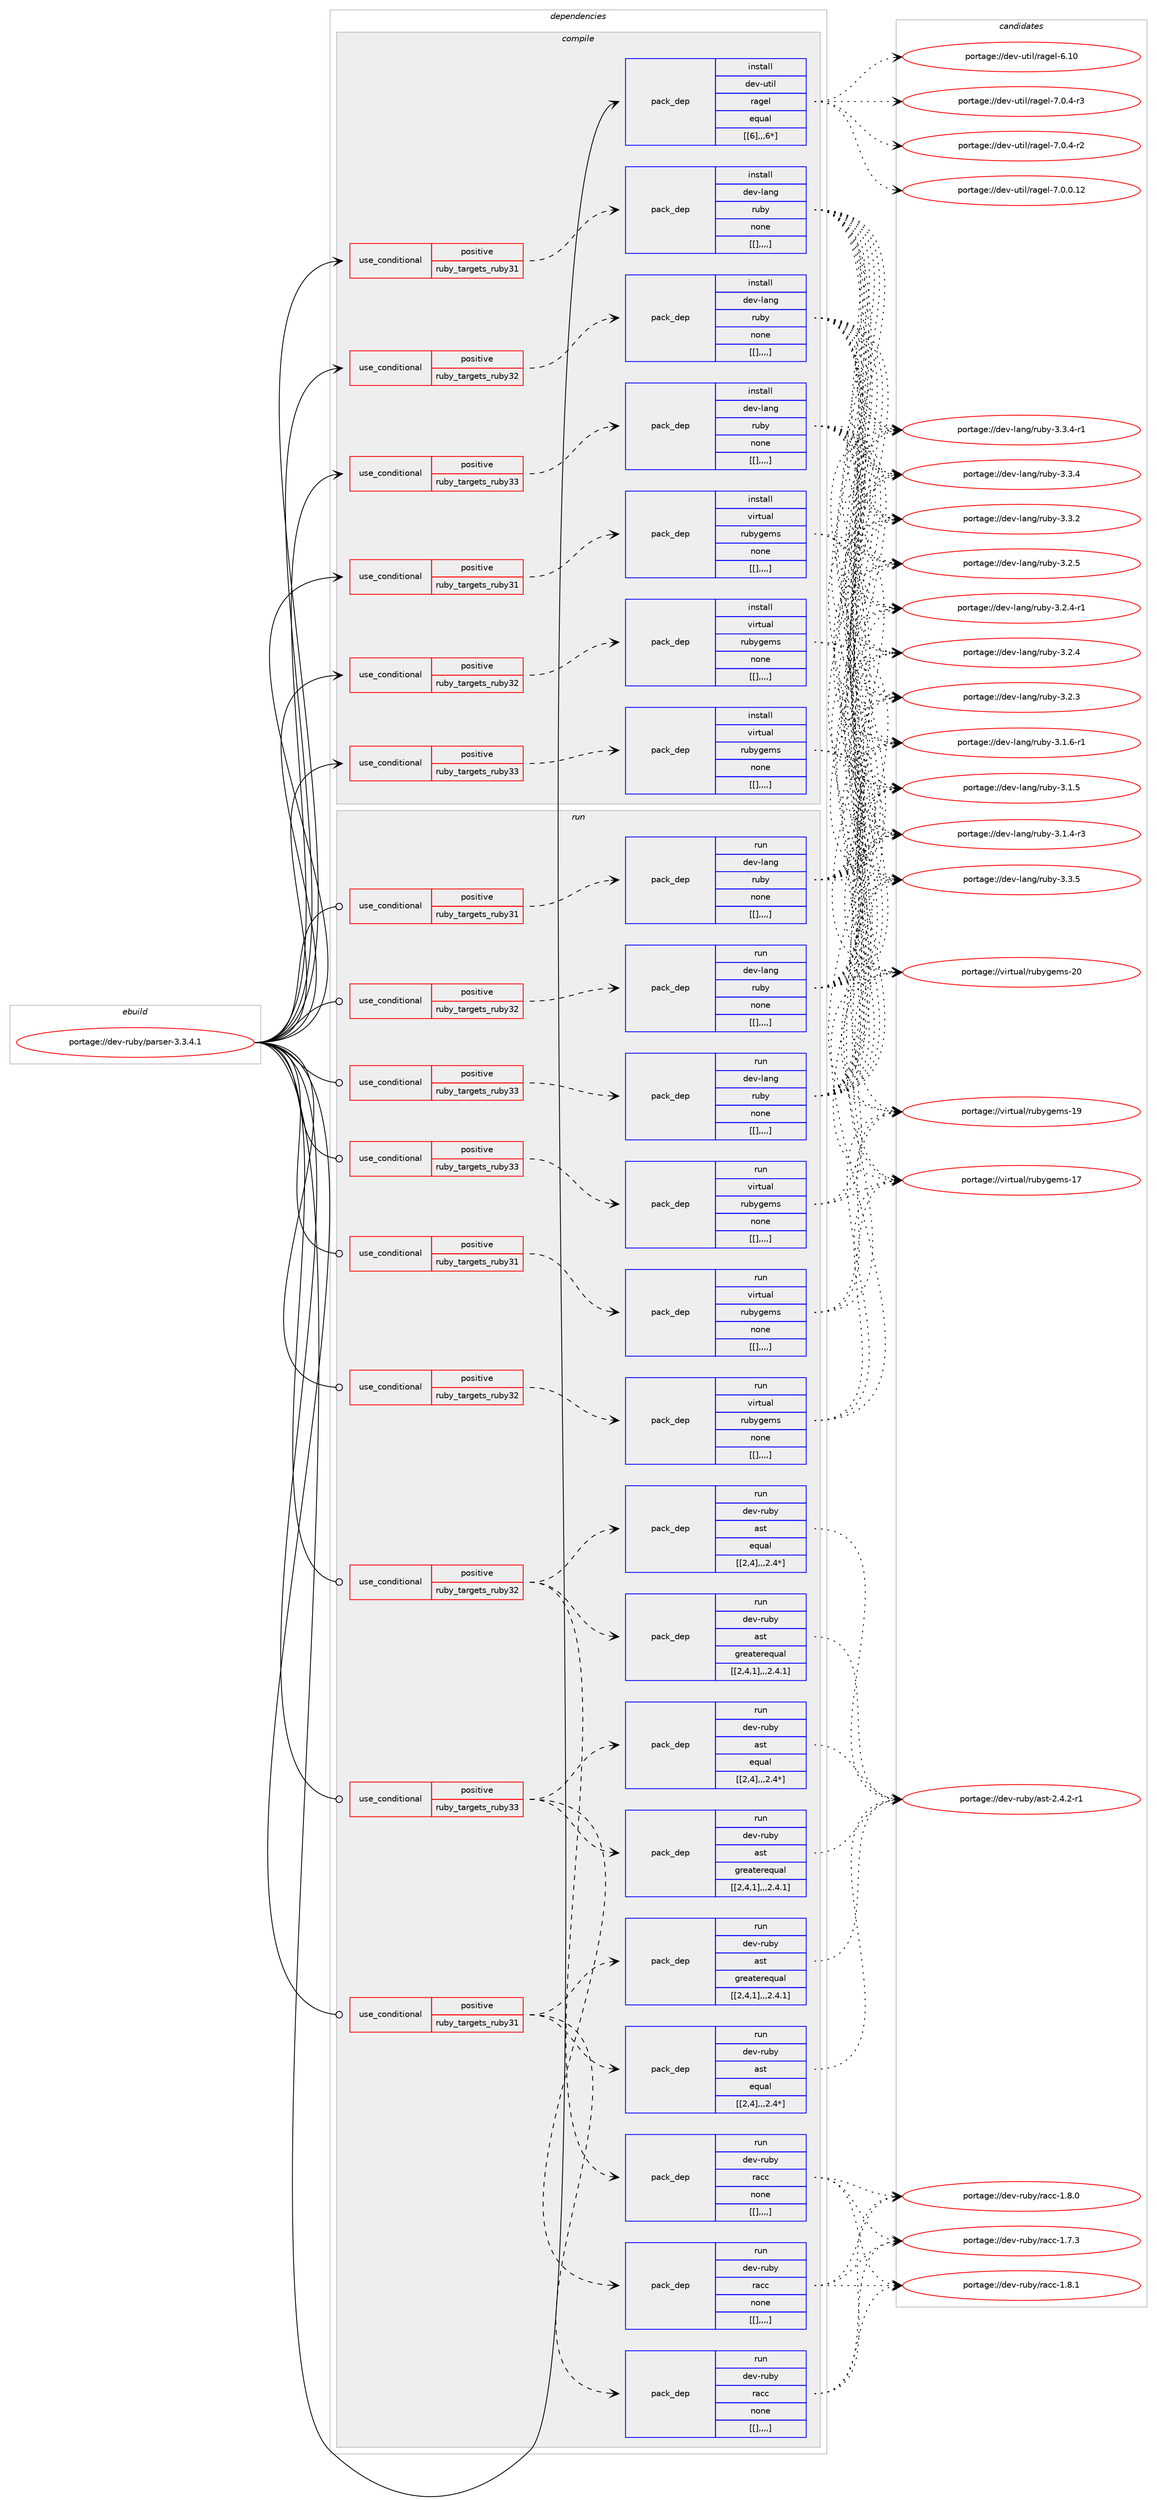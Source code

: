digraph prolog {

# *************
# Graph options
# *************

newrank=true;
concentrate=true;
compound=true;
graph [rankdir=LR,fontname=Helvetica,fontsize=10,ranksep=1.5];#, ranksep=2.5, nodesep=0.2];
edge  [arrowhead=vee];
node  [fontname=Helvetica,fontsize=10];

# **********
# The ebuild
# **********

subgraph cluster_leftcol {
color=gray;
label=<<i>ebuild</i>>;
id [label="portage://dev-ruby/parser-3.3.4.1", color=red, width=4, href="../dev-ruby/parser-3.3.4.1.svg"];
}

# ****************
# The dependencies
# ****************

subgraph cluster_midcol {
color=gray;
label=<<i>dependencies</i>>;
subgraph cluster_compile {
fillcolor="#eeeeee";
style=filled;
label=<<i>compile</i>>;
subgraph cond53784 {
dependency196778 [label=<<TABLE BORDER="0" CELLBORDER="1" CELLSPACING="0" CELLPADDING="4"><TR><TD ROWSPAN="3" CELLPADDING="10">use_conditional</TD></TR><TR><TD>positive</TD></TR><TR><TD>ruby_targets_ruby31</TD></TR></TABLE>>, shape=none, color=red];
subgraph pack141649 {
dependency196779 [label=<<TABLE BORDER="0" CELLBORDER="1" CELLSPACING="0" CELLPADDING="4" WIDTH="220"><TR><TD ROWSPAN="6" CELLPADDING="30">pack_dep</TD></TR><TR><TD WIDTH="110">install</TD></TR><TR><TD>dev-lang</TD></TR><TR><TD>ruby</TD></TR><TR><TD>none</TD></TR><TR><TD>[[],,,,]</TD></TR></TABLE>>, shape=none, color=blue];
}
dependency196778:e -> dependency196779:w [weight=20,style="dashed",arrowhead="vee"];
}
id:e -> dependency196778:w [weight=20,style="solid",arrowhead="vee"];
subgraph cond53785 {
dependency196780 [label=<<TABLE BORDER="0" CELLBORDER="1" CELLSPACING="0" CELLPADDING="4"><TR><TD ROWSPAN="3" CELLPADDING="10">use_conditional</TD></TR><TR><TD>positive</TD></TR><TR><TD>ruby_targets_ruby31</TD></TR></TABLE>>, shape=none, color=red];
subgraph pack141650 {
dependency196781 [label=<<TABLE BORDER="0" CELLBORDER="1" CELLSPACING="0" CELLPADDING="4" WIDTH="220"><TR><TD ROWSPAN="6" CELLPADDING="30">pack_dep</TD></TR><TR><TD WIDTH="110">install</TD></TR><TR><TD>virtual</TD></TR><TR><TD>rubygems</TD></TR><TR><TD>none</TD></TR><TR><TD>[[],,,,]</TD></TR></TABLE>>, shape=none, color=blue];
}
dependency196780:e -> dependency196781:w [weight=20,style="dashed",arrowhead="vee"];
}
id:e -> dependency196780:w [weight=20,style="solid",arrowhead="vee"];
subgraph cond53786 {
dependency196782 [label=<<TABLE BORDER="0" CELLBORDER="1" CELLSPACING="0" CELLPADDING="4"><TR><TD ROWSPAN="3" CELLPADDING="10">use_conditional</TD></TR><TR><TD>positive</TD></TR><TR><TD>ruby_targets_ruby32</TD></TR></TABLE>>, shape=none, color=red];
subgraph pack141651 {
dependency196783 [label=<<TABLE BORDER="0" CELLBORDER="1" CELLSPACING="0" CELLPADDING="4" WIDTH="220"><TR><TD ROWSPAN="6" CELLPADDING="30">pack_dep</TD></TR><TR><TD WIDTH="110">install</TD></TR><TR><TD>dev-lang</TD></TR><TR><TD>ruby</TD></TR><TR><TD>none</TD></TR><TR><TD>[[],,,,]</TD></TR></TABLE>>, shape=none, color=blue];
}
dependency196782:e -> dependency196783:w [weight=20,style="dashed",arrowhead="vee"];
}
id:e -> dependency196782:w [weight=20,style="solid",arrowhead="vee"];
subgraph cond53787 {
dependency196784 [label=<<TABLE BORDER="0" CELLBORDER="1" CELLSPACING="0" CELLPADDING="4"><TR><TD ROWSPAN="3" CELLPADDING="10">use_conditional</TD></TR><TR><TD>positive</TD></TR><TR><TD>ruby_targets_ruby32</TD></TR></TABLE>>, shape=none, color=red];
subgraph pack141652 {
dependency196785 [label=<<TABLE BORDER="0" CELLBORDER="1" CELLSPACING="0" CELLPADDING="4" WIDTH="220"><TR><TD ROWSPAN="6" CELLPADDING="30">pack_dep</TD></TR><TR><TD WIDTH="110">install</TD></TR><TR><TD>virtual</TD></TR><TR><TD>rubygems</TD></TR><TR><TD>none</TD></TR><TR><TD>[[],,,,]</TD></TR></TABLE>>, shape=none, color=blue];
}
dependency196784:e -> dependency196785:w [weight=20,style="dashed",arrowhead="vee"];
}
id:e -> dependency196784:w [weight=20,style="solid",arrowhead="vee"];
subgraph cond53788 {
dependency196786 [label=<<TABLE BORDER="0" CELLBORDER="1" CELLSPACING="0" CELLPADDING="4"><TR><TD ROWSPAN="3" CELLPADDING="10">use_conditional</TD></TR><TR><TD>positive</TD></TR><TR><TD>ruby_targets_ruby33</TD></TR></TABLE>>, shape=none, color=red];
subgraph pack141653 {
dependency196787 [label=<<TABLE BORDER="0" CELLBORDER="1" CELLSPACING="0" CELLPADDING="4" WIDTH="220"><TR><TD ROWSPAN="6" CELLPADDING="30">pack_dep</TD></TR><TR><TD WIDTH="110">install</TD></TR><TR><TD>dev-lang</TD></TR><TR><TD>ruby</TD></TR><TR><TD>none</TD></TR><TR><TD>[[],,,,]</TD></TR></TABLE>>, shape=none, color=blue];
}
dependency196786:e -> dependency196787:w [weight=20,style="dashed",arrowhead="vee"];
}
id:e -> dependency196786:w [weight=20,style="solid",arrowhead="vee"];
subgraph cond53789 {
dependency196788 [label=<<TABLE BORDER="0" CELLBORDER="1" CELLSPACING="0" CELLPADDING="4"><TR><TD ROWSPAN="3" CELLPADDING="10">use_conditional</TD></TR><TR><TD>positive</TD></TR><TR><TD>ruby_targets_ruby33</TD></TR></TABLE>>, shape=none, color=red];
subgraph pack141654 {
dependency196789 [label=<<TABLE BORDER="0" CELLBORDER="1" CELLSPACING="0" CELLPADDING="4" WIDTH="220"><TR><TD ROWSPAN="6" CELLPADDING="30">pack_dep</TD></TR><TR><TD WIDTH="110">install</TD></TR><TR><TD>virtual</TD></TR><TR><TD>rubygems</TD></TR><TR><TD>none</TD></TR><TR><TD>[[],,,,]</TD></TR></TABLE>>, shape=none, color=blue];
}
dependency196788:e -> dependency196789:w [weight=20,style="dashed",arrowhead="vee"];
}
id:e -> dependency196788:w [weight=20,style="solid",arrowhead="vee"];
subgraph pack141655 {
dependency196790 [label=<<TABLE BORDER="0" CELLBORDER="1" CELLSPACING="0" CELLPADDING="4" WIDTH="220"><TR><TD ROWSPAN="6" CELLPADDING="30">pack_dep</TD></TR><TR><TD WIDTH="110">install</TD></TR><TR><TD>dev-util</TD></TR><TR><TD>ragel</TD></TR><TR><TD>equal</TD></TR><TR><TD>[[6],,,6*]</TD></TR></TABLE>>, shape=none, color=blue];
}
id:e -> dependency196790:w [weight=20,style="solid",arrowhead="vee"];
}
subgraph cluster_compileandrun {
fillcolor="#eeeeee";
style=filled;
label=<<i>compile and run</i>>;
}
subgraph cluster_run {
fillcolor="#eeeeee";
style=filled;
label=<<i>run</i>>;
subgraph cond53790 {
dependency196791 [label=<<TABLE BORDER="0" CELLBORDER="1" CELLSPACING="0" CELLPADDING="4"><TR><TD ROWSPAN="3" CELLPADDING="10">use_conditional</TD></TR><TR><TD>positive</TD></TR><TR><TD>ruby_targets_ruby31</TD></TR></TABLE>>, shape=none, color=red];
subgraph pack141656 {
dependency196792 [label=<<TABLE BORDER="0" CELLBORDER="1" CELLSPACING="0" CELLPADDING="4" WIDTH="220"><TR><TD ROWSPAN="6" CELLPADDING="30">pack_dep</TD></TR><TR><TD WIDTH="110">run</TD></TR><TR><TD>dev-lang</TD></TR><TR><TD>ruby</TD></TR><TR><TD>none</TD></TR><TR><TD>[[],,,,]</TD></TR></TABLE>>, shape=none, color=blue];
}
dependency196791:e -> dependency196792:w [weight=20,style="dashed",arrowhead="vee"];
}
id:e -> dependency196791:w [weight=20,style="solid",arrowhead="odot"];
subgraph cond53791 {
dependency196793 [label=<<TABLE BORDER="0" CELLBORDER="1" CELLSPACING="0" CELLPADDING="4"><TR><TD ROWSPAN="3" CELLPADDING="10">use_conditional</TD></TR><TR><TD>positive</TD></TR><TR><TD>ruby_targets_ruby31</TD></TR></TABLE>>, shape=none, color=red];
subgraph pack141657 {
dependency196794 [label=<<TABLE BORDER="0" CELLBORDER="1" CELLSPACING="0" CELLPADDING="4" WIDTH="220"><TR><TD ROWSPAN="6" CELLPADDING="30">pack_dep</TD></TR><TR><TD WIDTH="110">run</TD></TR><TR><TD>dev-ruby</TD></TR><TR><TD>ast</TD></TR><TR><TD>equal</TD></TR><TR><TD>[[2,4],,,2.4*]</TD></TR></TABLE>>, shape=none, color=blue];
}
dependency196793:e -> dependency196794:w [weight=20,style="dashed",arrowhead="vee"];
subgraph pack141658 {
dependency196795 [label=<<TABLE BORDER="0" CELLBORDER="1" CELLSPACING="0" CELLPADDING="4" WIDTH="220"><TR><TD ROWSPAN="6" CELLPADDING="30">pack_dep</TD></TR><TR><TD WIDTH="110">run</TD></TR><TR><TD>dev-ruby</TD></TR><TR><TD>ast</TD></TR><TR><TD>greaterequal</TD></TR><TR><TD>[[2,4,1],,,2.4.1]</TD></TR></TABLE>>, shape=none, color=blue];
}
dependency196793:e -> dependency196795:w [weight=20,style="dashed",arrowhead="vee"];
subgraph pack141659 {
dependency196796 [label=<<TABLE BORDER="0" CELLBORDER="1" CELLSPACING="0" CELLPADDING="4" WIDTH="220"><TR><TD ROWSPAN="6" CELLPADDING="30">pack_dep</TD></TR><TR><TD WIDTH="110">run</TD></TR><TR><TD>dev-ruby</TD></TR><TR><TD>racc</TD></TR><TR><TD>none</TD></TR><TR><TD>[[],,,,]</TD></TR></TABLE>>, shape=none, color=blue];
}
dependency196793:e -> dependency196796:w [weight=20,style="dashed",arrowhead="vee"];
}
id:e -> dependency196793:w [weight=20,style="solid",arrowhead="odot"];
subgraph cond53792 {
dependency196797 [label=<<TABLE BORDER="0" CELLBORDER="1" CELLSPACING="0" CELLPADDING="4"><TR><TD ROWSPAN="3" CELLPADDING="10">use_conditional</TD></TR><TR><TD>positive</TD></TR><TR><TD>ruby_targets_ruby31</TD></TR></TABLE>>, shape=none, color=red];
subgraph pack141660 {
dependency196798 [label=<<TABLE BORDER="0" CELLBORDER="1" CELLSPACING="0" CELLPADDING="4" WIDTH="220"><TR><TD ROWSPAN="6" CELLPADDING="30">pack_dep</TD></TR><TR><TD WIDTH="110">run</TD></TR><TR><TD>virtual</TD></TR><TR><TD>rubygems</TD></TR><TR><TD>none</TD></TR><TR><TD>[[],,,,]</TD></TR></TABLE>>, shape=none, color=blue];
}
dependency196797:e -> dependency196798:w [weight=20,style="dashed",arrowhead="vee"];
}
id:e -> dependency196797:w [weight=20,style="solid",arrowhead="odot"];
subgraph cond53793 {
dependency196799 [label=<<TABLE BORDER="0" CELLBORDER="1" CELLSPACING="0" CELLPADDING="4"><TR><TD ROWSPAN="3" CELLPADDING="10">use_conditional</TD></TR><TR><TD>positive</TD></TR><TR><TD>ruby_targets_ruby32</TD></TR></TABLE>>, shape=none, color=red];
subgraph pack141661 {
dependency196800 [label=<<TABLE BORDER="0" CELLBORDER="1" CELLSPACING="0" CELLPADDING="4" WIDTH="220"><TR><TD ROWSPAN="6" CELLPADDING="30">pack_dep</TD></TR><TR><TD WIDTH="110">run</TD></TR><TR><TD>dev-lang</TD></TR><TR><TD>ruby</TD></TR><TR><TD>none</TD></TR><TR><TD>[[],,,,]</TD></TR></TABLE>>, shape=none, color=blue];
}
dependency196799:e -> dependency196800:w [weight=20,style="dashed",arrowhead="vee"];
}
id:e -> dependency196799:w [weight=20,style="solid",arrowhead="odot"];
subgraph cond53794 {
dependency196801 [label=<<TABLE BORDER="0" CELLBORDER="1" CELLSPACING="0" CELLPADDING="4"><TR><TD ROWSPAN="3" CELLPADDING="10">use_conditional</TD></TR><TR><TD>positive</TD></TR><TR><TD>ruby_targets_ruby32</TD></TR></TABLE>>, shape=none, color=red];
subgraph pack141662 {
dependency196802 [label=<<TABLE BORDER="0" CELLBORDER="1" CELLSPACING="0" CELLPADDING="4" WIDTH="220"><TR><TD ROWSPAN="6" CELLPADDING="30">pack_dep</TD></TR><TR><TD WIDTH="110">run</TD></TR><TR><TD>dev-ruby</TD></TR><TR><TD>ast</TD></TR><TR><TD>equal</TD></TR><TR><TD>[[2,4],,,2.4*]</TD></TR></TABLE>>, shape=none, color=blue];
}
dependency196801:e -> dependency196802:w [weight=20,style="dashed",arrowhead="vee"];
subgraph pack141663 {
dependency196803 [label=<<TABLE BORDER="0" CELLBORDER="1" CELLSPACING="0" CELLPADDING="4" WIDTH="220"><TR><TD ROWSPAN="6" CELLPADDING="30">pack_dep</TD></TR><TR><TD WIDTH="110">run</TD></TR><TR><TD>dev-ruby</TD></TR><TR><TD>ast</TD></TR><TR><TD>greaterequal</TD></TR><TR><TD>[[2,4,1],,,2.4.1]</TD></TR></TABLE>>, shape=none, color=blue];
}
dependency196801:e -> dependency196803:w [weight=20,style="dashed",arrowhead="vee"];
subgraph pack141664 {
dependency196804 [label=<<TABLE BORDER="0" CELLBORDER="1" CELLSPACING="0" CELLPADDING="4" WIDTH="220"><TR><TD ROWSPAN="6" CELLPADDING="30">pack_dep</TD></TR><TR><TD WIDTH="110">run</TD></TR><TR><TD>dev-ruby</TD></TR><TR><TD>racc</TD></TR><TR><TD>none</TD></TR><TR><TD>[[],,,,]</TD></TR></TABLE>>, shape=none, color=blue];
}
dependency196801:e -> dependency196804:w [weight=20,style="dashed",arrowhead="vee"];
}
id:e -> dependency196801:w [weight=20,style="solid",arrowhead="odot"];
subgraph cond53795 {
dependency196805 [label=<<TABLE BORDER="0" CELLBORDER="1" CELLSPACING="0" CELLPADDING="4"><TR><TD ROWSPAN="3" CELLPADDING="10">use_conditional</TD></TR><TR><TD>positive</TD></TR><TR><TD>ruby_targets_ruby32</TD></TR></TABLE>>, shape=none, color=red];
subgraph pack141665 {
dependency196806 [label=<<TABLE BORDER="0" CELLBORDER="1" CELLSPACING="0" CELLPADDING="4" WIDTH="220"><TR><TD ROWSPAN="6" CELLPADDING="30">pack_dep</TD></TR><TR><TD WIDTH="110">run</TD></TR><TR><TD>virtual</TD></TR><TR><TD>rubygems</TD></TR><TR><TD>none</TD></TR><TR><TD>[[],,,,]</TD></TR></TABLE>>, shape=none, color=blue];
}
dependency196805:e -> dependency196806:w [weight=20,style="dashed",arrowhead="vee"];
}
id:e -> dependency196805:w [weight=20,style="solid",arrowhead="odot"];
subgraph cond53796 {
dependency196807 [label=<<TABLE BORDER="0" CELLBORDER="1" CELLSPACING="0" CELLPADDING="4"><TR><TD ROWSPAN="3" CELLPADDING="10">use_conditional</TD></TR><TR><TD>positive</TD></TR><TR><TD>ruby_targets_ruby33</TD></TR></TABLE>>, shape=none, color=red];
subgraph pack141666 {
dependency196808 [label=<<TABLE BORDER="0" CELLBORDER="1" CELLSPACING="0" CELLPADDING="4" WIDTH="220"><TR><TD ROWSPAN="6" CELLPADDING="30">pack_dep</TD></TR><TR><TD WIDTH="110">run</TD></TR><TR><TD>dev-lang</TD></TR><TR><TD>ruby</TD></TR><TR><TD>none</TD></TR><TR><TD>[[],,,,]</TD></TR></TABLE>>, shape=none, color=blue];
}
dependency196807:e -> dependency196808:w [weight=20,style="dashed",arrowhead="vee"];
}
id:e -> dependency196807:w [weight=20,style="solid",arrowhead="odot"];
subgraph cond53797 {
dependency196809 [label=<<TABLE BORDER="0" CELLBORDER="1" CELLSPACING="0" CELLPADDING="4"><TR><TD ROWSPAN="3" CELLPADDING="10">use_conditional</TD></TR><TR><TD>positive</TD></TR><TR><TD>ruby_targets_ruby33</TD></TR></TABLE>>, shape=none, color=red];
subgraph pack141667 {
dependency196810 [label=<<TABLE BORDER="0" CELLBORDER="1" CELLSPACING="0" CELLPADDING="4" WIDTH="220"><TR><TD ROWSPAN="6" CELLPADDING="30">pack_dep</TD></TR><TR><TD WIDTH="110">run</TD></TR><TR><TD>dev-ruby</TD></TR><TR><TD>ast</TD></TR><TR><TD>equal</TD></TR><TR><TD>[[2,4],,,2.4*]</TD></TR></TABLE>>, shape=none, color=blue];
}
dependency196809:e -> dependency196810:w [weight=20,style="dashed",arrowhead="vee"];
subgraph pack141668 {
dependency196811 [label=<<TABLE BORDER="0" CELLBORDER="1" CELLSPACING="0" CELLPADDING="4" WIDTH="220"><TR><TD ROWSPAN="6" CELLPADDING="30">pack_dep</TD></TR><TR><TD WIDTH="110">run</TD></TR><TR><TD>dev-ruby</TD></TR><TR><TD>ast</TD></TR><TR><TD>greaterequal</TD></TR><TR><TD>[[2,4,1],,,2.4.1]</TD></TR></TABLE>>, shape=none, color=blue];
}
dependency196809:e -> dependency196811:w [weight=20,style="dashed",arrowhead="vee"];
subgraph pack141669 {
dependency196812 [label=<<TABLE BORDER="0" CELLBORDER="1" CELLSPACING="0" CELLPADDING="4" WIDTH="220"><TR><TD ROWSPAN="6" CELLPADDING="30">pack_dep</TD></TR><TR><TD WIDTH="110">run</TD></TR><TR><TD>dev-ruby</TD></TR><TR><TD>racc</TD></TR><TR><TD>none</TD></TR><TR><TD>[[],,,,]</TD></TR></TABLE>>, shape=none, color=blue];
}
dependency196809:e -> dependency196812:w [weight=20,style="dashed",arrowhead="vee"];
}
id:e -> dependency196809:w [weight=20,style="solid",arrowhead="odot"];
subgraph cond53798 {
dependency196813 [label=<<TABLE BORDER="0" CELLBORDER="1" CELLSPACING="0" CELLPADDING="4"><TR><TD ROWSPAN="3" CELLPADDING="10">use_conditional</TD></TR><TR><TD>positive</TD></TR><TR><TD>ruby_targets_ruby33</TD></TR></TABLE>>, shape=none, color=red];
subgraph pack141670 {
dependency196814 [label=<<TABLE BORDER="0" CELLBORDER="1" CELLSPACING="0" CELLPADDING="4" WIDTH="220"><TR><TD ROWSPAN="6" CELLPADDING="30">pack_dep</TD></TR><TR><TD WIDTH="110">run</TD></TR><TR><TD>virtual</TD></TR><TR><TD>rubygems</TD></TR><TR><TD>none</TD></TR><TR><TD>[[],,,,]</TD></TR></TABLE>>, shape=none, color=blue];
}
dependency196813:e -> dependency196814:w [weight=20,style="dashed",arrowhead="vee"];
}
id:e -> dependency196813:w [weight=20,style="solid",arrowhead="odot"];
}
}

# **************
# The candidates
# **************

subgraph cluster_choices {
rank=same;
color=gray;
label=<<i>candidates</i>>;

subgraph choice141649 {
color=black;
nodesep=1;
choice10010111845108971101034711411798121455146514653 [label="portage://dev-lang/ruby-3.3.5", color=red, width=4,href="../dev-lang/ruby-3.3.5.svg"];
choice100101118451089711010347114117981214551465146524511449 [label="portage://dev-lang/ruby-3.3.4-r1", color=red, width=4,href="../dev-lang/ruby-3.3.4-r1.svg"];
choice10010111845108971101034711411798121455146514652 [label="portage://dev-lang/ruby-3.3.4", color=red, width=4,href="../dev-lang/ruby-3.3.4.svg"];
choice10010111845108971101034711411798121455146514650 [label="portage://dev-lang/ruby-3.3.2", color=red, width=4,href="../dev-lang/ruby-3.3.2.svg"];
choice10010111845108971101034711411798121455146504653 [label="portage://dev-lang/ruby-3.2.5", color=red, width=4,href="../dev-lang/ruby-3.2.5.svg"];
choice100101118451089711010347114117981214551465046524511449 [label="portage://dev-lang/ruby-3.2.4-r1", color=red, width=4,href="../dev-lang/ruby-3.2.4-r1.svg"];
choice10010111845108971101034711411798121455146504652 [label="portage://dev-lang/ruby-3.2.4", color=red, width=4,href="../dev-lang/ruby-3.2.4.svg"];
choice10010111845108971101034711411798121455146504651 [label="portage://dev-lang/ruby-3.2.3", color=red, width=4,href="../dev-lang/ruby-3.2.3.svg"];
choice100101118451089711010347114117981214551464946544511449 [label="portage://dev-lang/ruby-3.1.6-r1", color=red, width=4,href="../dev-lang/ruby-3.1.6-r1.svg"];
choice10010111845108971101034711411798121455146494653 [label="portage://dev-lang/ruby-3.1.5", color=red, width=4,href="../dev-lang/ruby-3.1.5.svg"];
choice100101118451089711010347114117981214551464946524511451 [label="portage://dev-lang/ruby-3.1.4-r3", color=red, width=4,href="../dev-lang/ruby-3.1.4-r3.svg"];
dependency196779:e -> choice10010111845108971101034711411798121455146514653:w [style=dotted,weight="100"];
dependency196779:e -> choice100101118451089711010347114117981214551465146524511449:w [style=dotted,weight="100"];
dependency196779:e -> choice10010111845108971101034711411798121455146514652:w [style=dotted,weight="100"];
dependency196779:e -> choice10010111845108971101034711411798121455146514650:w [style=dotted,weight="100"];
dependency196779:e -> choice10010111845108971101034711411798121455146504653:w [style=dotted,weight="100"];
dependency196779:e -> choice100101118451089711010347114117981214551465046524511449:w [style=dotted,weight="100"];
dependency196779:e -> choice10010111845108971101034711411798121455146504652:w [style=dotted,weight="100"];
dependency196779:e -> choice10010111845108971101034711411798121455146504651:w [style=dotted,weight="100"];
dependency196779:e -> choice100101118451089711010347114117981214551464946544511449:w [style=dotted,weight="100"];
dependency196779:e -> choice10010111845108971101034711411798121455146494653:w [style=dotted,weight="100"];
dependency196779:e -> choice100101118451089711010347114117981214551464946524511451:w [style=dotted,weight="100"];
}
subgraph choice141650 {
color=black;
nodesep=1;
choice118105114116117971084711411798121103101109115455048 [label="portage://virtual/rubygems-20", color=red, width=4,href="../virtual/rubygems-20.svg"];
choice118105114116117971084711411798121103101109115454957 [label="portage://virtual/rubygems-19", color=red, width=4,href="../virtual/rubygems-19.svg"];
choice118105114116117971084711411798121103101109115454955 [label="portage://virtual/rubygems-17", color=red, width=4,href="../virtual/rubygems-17.svg"];
dependency196781:e -> choice118105114116117971084711411798121103101109115455048:w [style=dotted,weight="100"];
dependency196781:e -> choice118105114116117971084711411798121103101109115454957:w [style=dotted,weight="100"];
dependency196781:e -> choice118105114116117971084711411798121103101109115454955:w [style=dotted,weight="100"];
}
subgraph choice141651 {
color=black;
nodesep=1;
choice10010111845108971101034711411798121455146514653 [label="portage://dev-lang/ruby-3.3.5", color=red, width=4,href="../dev-lang/ruby-3.3.5.svg"];
choice100101118451089711010347114117981214551465146524511449 [label="portage://dev-lang/ruby-3.3.4-r1", color=red, width=4,href="../dev-lang/ruby-3.3.4-r1.svg"];
choice10010111845108971101034711411798121455146514652 [label="portage://dev-lang/ruby-3.3.4", color=red, width=4,href="../dev-lang/ruby-3.3.4.svg"];
choice10010111845108971101034711411798121455146514650 [label="portage://dev-lang/ruby-3.3.2", color=red, width=4,href="../dev-lang/ruby-3.3.2.svg"];
choice10010111845108971101034711411798121455146504653 [label="portage://dev-lang/ruby-3.2.5", color=red, width=4,href="../dev-lang/ruby-3.2.5.svg"];
choice100101118451089711010347114117981214551465046524511449 [label="portage://dev-lang/ruby-3.2.4-r1", color=red, width=4,href="../dev-lang/ruby-3.2.4-r1.svg"];
choice10010111845108971101034711411798121455146504652 [label="portage://dev-lang/ruby-3.2.4", color=red, width=4,href="../dev-lang/ruby-3.2.4.svg"];
choice10010111845108971101034711411798121455146504651 [label="portage://dev-lang/ruby-3.2.3", color=red, width=4,href="../dev-lang/ruby-3.2.3.svg"];
choice100101118451089711010347114117981214551464946544511449 [label="portage://dev-lang/ruby-3.1.6-r1", color=red, width=4,href="../dev-lang/ruby-3.1.6-r1.svg"];
choice10010111845108971101034711411798121455146494653 [label="portage://dev-lang/ruby-3.1.5", color=red, width=4,href="../dev-lang/ruby-3.1.5.svg"];
choice100101118451089711010347114117981214551464946524511451 [label="portage://dev-lang/ruby-3.1.4-r3", color=red, width=4,href="../dev-lang/ruby-3.1.4-r3.svg"];
dependency196783:e -> choice10010111845108971101034711411798121455146514653:w [style=dotted,weight="100"];
dependency196783:e -> choice100101118451089711010347114117981214551465146524511449:w [style=dotted,weight="100"];
dependency196783:e -> choice10010111845108971101034711411798121455146514652:w [style=dotted,weight="100"];
dependency196783:e -> choice10010111845108971101034711411798121455146514650:w [style=dotted,weight="100"];
dependency196783:e -> choice10010111845108971101034711411798121455146504653:w [style=dotted,weight="100"];
dependency196783:e -> choice100101118451089711010347114117981214551465046524511449:w [style=dotted,weight="100"];
dependency196783:e -> choice10010111845108971101034711411798121455146504652:w [style=dotted,weight="100"];
dependency196783:e -> choice10010111845108971101034711411798121455146504651:w [style=dotted,weight="100"];
dependency196783:e -> choice100101118451089711010347114117981214551464946544511449:w [style=dotted,weight="100"];
dependency196783:e -> choice10010111845108971101034711411798121455146494653:w [style=dotted,weight="100"];
dependency196783:e -> choice100101118451089711010347114117981214551464946524511451:w [style=dotted,weight="100"];
}
subgraph choice141652 {
color=black;
nodesep=1;
choice118105114116117971084711411798121103101109115455048 [label="portage://virtual/rubygems-20", color=red, width=4,href="../virtual/rubygems-20.svg"];
choice118105114116117971084711411798121103101109115454957 [label="portage://virtual/rubygems-19", color=red, width=4,href="../virtual/rubygems-19.svg"];
choice118105114116117971084711411798121103101109115454955 [label="portage://virtual/rubygems-17", color=red, width=4,href="../virtual/rubygems-17.svg"];
dependency196785:e -> choice118105114116117971084711411798121103101109115455048:w [style=dotted,weight="100"];
dependency196785:e -> choice118105114116117971084711411798121103101109115454957:w [style=dotted,weight="100"];
dependency196785:e -> choice118105114116117971084711411798121103101109115454955:w [style=dotted,weight="100"];
}
subgraph choice141653 {
color=black;
nodesep=1;
choice10010111845108971101034711411798121455146514653 [label="portage://dev-lang/ruby-3.3.5", color=red, width=4,href="../dev-lang/ruby-3.3.5.svg"];
choice100101118451089711010347114117981214551465146524511449 [label="portage://dev-lang/ruby-3.3.4-r1", color=red, width=4,href="../dev-lang/ruby-3.3.4-r1.svg"];
choice10010111845108971101034711411798121455146514652 [label="portage://dev-lang/ruby-3.3.4", color=red, width=4,href="../dev-lang/ruby-3.3.4.svg"];
choice10010111845108971101034711411798121455146514650 [label="portage://dev-lang/ruby-3.3.2", color=red, width=4,href="../dev-lang/ruby-3.3.2.svg"];
choice10010111845108971101034711411798121455146504653 [label="portage://dev-lang/ruby-3.2.5", color=red, width=4,href="../dev-lang/ruby-3.2.5.svg"];
choice100101118451089711010347114117981214551465046524511449 [label="portage://dev-lang/ruby-3.2.4-r1", color=red, width=4,href="../dev-lang/ruby-3.2.4-r1.svg"];
choice10010111845108971101034711411798121455146504652 [label="portage://dev-lang/ruby-3.2.4", color=red, width=4,href="../dev-lang/ruby-3.2.4.svg"];
choice10010111845108971101034711411798121455146504651 [label="portage://dev-lang/ruby-3.2.3", color=red, width=4,href="../dev-lang/ruby-3.2.3.svg"];
choice100101118451089711010347114117981214551464946544511449 [label="portage://dev-lang/ruby-3.1.6-r1", color=red, width=4,href="../dev-lang/ruby-3.1.6-r1.svg"];
choice10010111845108971101034711411798121455146494653 [label="portage://dev-lang/ruby-3.1.5", color=red, width=4,href="../dev-lang/ruby-3.1.5.svg"];
choice100101118451089711010347114117981214551464946524511451 [label="portage://dev-lang/ruby-3.1.4-r3", color=red, width=4,href="../dev-lang/ruby-3.1.4-r3.svg"];
dependency196787:e -> choice10010111845108971101034711411798121455146514653:w [style=dotted,weight="100"];
dependency196787:e -> choice100101118451089711010347114117981214551465146524511449:w [style=dotted,weight="100"];
dependency196787:e -> choice10010111845108971101034711411798121455146514652:w [style=dotted,weight="100"];
dependency196787:e -> choice10010111845108971101034711411798121455146514650:w [style=dotted,weight="100"];
dependency196787:e -> choice10010111845108971101034711411798121455146504653:w [style=dotted,weight="100"];
dependency196787:e -> choice100101118451089711010347114117981214551465046524511449:w [style=dotted,weight="100"];
dependency196787:e -> choice10010111845108971101034711411798121455146504652:w [style=dotted,weight="100"];
dependency196787:e -> choice10010111845108971101034711411798121455146504651:w [style=dotted,weight="100"];
dependency196787:e -> choice100101118451089711010347114117981214551464946544511449:w [style=dotted,weight="100"];
dependency196787:e -> choice10010111845108971101034711411798121455146494653:w [style=dotted,weight="100"];
dependency196787:e -> choice100101118451089711010347114117981214551464946524511451:w [style=dotted,weight="100"];
}
subgraph choice141654 {
color=black;
nodesep=1;
choice118105114116117971084711411798121103101109115455048 [label="portage://virtual/rubygems-20", color=red, width=4,href="../virtual/rubygems-20.svg"];
choice118105114116117971084711411798121103101109115454957 [label="portage://virtual/rubygems-19", color=red, width=4,href="../virtual/rubygems-19.svg"];
choice118105114116117971084711411798121103101109115454955 [label="portage://virtual/rubygems-17", color=red, width=4,href="../virtual/rubygems-17.svg"];
dependency196789:e -> choice118105114116117971084711411798121103101109115455048:w [style=dotted,weight="100"];
dependency196789:e -> choice118105114116117971084711411798121103101109115454957:w [style=dotted,weight="100"];
dependency196789:e -> choice118105114116117971084711411798121103101109115454955:w [style=dotted,weight="100"];
}
subgraph choice141655 {
color=black;
nodesep=1;
choice1001011184511711610510847114971031011084555464846524511451 [label="portage://dev-util/ragel-7.0.4-r3", color=red, width=4,href="../dev-util/ragel-7.0.4-r3.svg"];
choice1001011184511711610510847114971031011084555464846524511450 [label="portage://dev-util/ragel-7.0.4-r2", color=red, width=4,href="../dev-util/ragel-7.0.4-r2.svg"];
choice100101118451171161051084711497103101108455546484648464950 [label="portage://dev-util/ragel-7.0.0.12", color=red, width=4,href="../dev-util/ragel-7.0.0.12.svg"];
choice1001011184511711610510847114971031011084554464948 [label="portage://dev-util/ragel-6.10", color=red, width=4,href="../dev-util/ragel-6.10.svg"];
dependency196790:e -> choice1001011184511711610510847114971031011084555464846524511451:w [style=dotted,weight="100"];
dependency196790:e -> choice1001011184511711610510847114971031011084555464846524511450:w [style=dotted,weight="100"];
dependency196790:e -> choice100101118451171161051084711497103101108455546484648464950:w [style=dotted,weight="100"];
dependency196790:e -> choice1001011184511711610510847114971031011084554464948:w [style=dotted,weight="100"];
}
subgraph choice141656 {
color=black;
nodesep=1;
choice10010111845108971101034711411798121455146514653 [label="portage://dev-lang/ruby-3.3.5", color=red, width=4,href="../dev-lang/ruby-3.3.5.svg"];
choice100101118451089711010347114117981214551465146524511449 [label="portage://dev-lang/ruby-3.3.4-r1", color=red, width=4,href="../dev-lang/ruby-3.3.4-r1.svg"];
choice10010111845108971101034711411798121455146514652 [label="portage://dev-lang/ruby-3.3.4", color=red, width=4,href="../dev-lang/ruby-3.3.4.svg"];
choice10010111845108971101034711411798121455146514650 [label="portage://dev-lang/ruby-3.3.2", color=red, width=4,href="../dev-lang/ruby-3.3.2.svg"];
choice10010111845108971101034711411798121455146504653 [label="portage://dev-lang/ruby-3.2.5", color=red, width=4,href="../dev-lang/ruby-3.2.5.svg"];
choice100101118451089711010347114117981214551465046524511449 [label="portage://dev-lang/ruby-3.2.4-r1", color=red, width=4,href="../dev-lang/ruby-3.2.4-r1.svg"];
choice10010111845108971101034711411798121455146504652 [label="portage://dev-lang/ruby-3.2.4", color=red, width=4,href="../dev-lang/ruby-3.2.4.svg"];
choice10010111845108971101034711411798121455146504651 [label="portage://dev-lang/ruby-3.2.3", color=red, width=4,href="../dev-lang/ruby-3.2.3.svg"];
choice100101118451089711010347114117981214551464946544511449 [label="portage://dev-lang/ruby-3.1.6-r1", color=red, width=4,href="../dev-lang/ruby-3.1.6-r1.svg"];
choice10010111845108971101034711411798121455146494653 [label="portage://dev-lang/ruby-3.1.5", color=red, width=4,href="../dev-lang/ruby-3.1.5.svg"];
choice100101118451089711010347114117981214551464946524511451 [label="portage://dev-lang/ruby-3.1.4-r3", color=red, width=4,href="../dev-lang/ruby-3.1.4-r3.svg"];
dependency196792:e -> choice10010111845108971101034711411798121455146514653:w [style=dotted,weight="100"];
dependency196792:e -> choice100101118451089711010347114117981214551465146524511449:w [style=dotted,weight="100"];
dependency196792:e -> choice10010111845108971101034711411798121455146514652:w [style=dotted,weight="100"];
dependency196792:e -> choice10010111845108971101034711411798121455146514650:w [style=dotted,weight="100"];
dependency196792:e -> choice10010111845108971101034711411798121455146504653:w [style=dotted,weight="100"];
dependency196792:e -> choice100101118451089711010347114117981214551465046524511449:w [style=dotted,weight="100"];
dependency196792:e -> choice10010111845108971101034711411798121455146504652:w [style=dotted,weight="100"];
dependency196792:e -> choice10010111845108971101034711411798121455146504651:w [style=dotted,weight="100"];
dependency196792:e -> choice100101118451089711010347114117981214551464946544511449:w [style=dotted,weight="100"];
dependency196792:e -> choice10010111845108971101034711411798121455146494653:w [style=dotted,weight="100"];
dependency196792:e -> choice100101118451089711010347114117981214551464946524511451:w [style=dotted,weight="100"];
}
subgraph choice141657 {
color=black;
nodesep=1;
choice100101118451141179812147971151164550465246504511449 [label="portage://dev-ruby/ast-2.4.2-r1", color=red, width=4,href="../dev-ruby/ast-2.4.2-r1.svg"];
dependency196794:e -> choice100101118451141179812147971151164550465246504511449:w [style=dotted,weight="100"];
}
subgraph choice141658 {
color=black;
nodesep=1;
choice100101118451141179812147971151164550465246504511449 [label="portage://dev-ruby/ast-2.4.2-r1", color=red, width=4,href="../dev-ruby/ast-2.4.2-r1.svg"];
dependency196795:e -> choice100101118451141179812147971151164550465246504511449:w [style=dotted,weight="100"];
}
subgraph choice141659 {
color=black;
nodesep=1;
choice100101118451141179812147114979999454946564649 [label="portage://dev-ruby/racc-1.8.1", color=red, width=4,href="../dev-ruby/racc-1.8.1.svg"];
choice100101118451141179812147114979999454946564648 [label="portage://dev-ruby/racc-1.8.0", color=red, width=4,href="../dev-ruby/racc-1.8.0.svg"];
choice100101118451141179812147114979999454946554651 [label="portage://dev-ruby/racc-1.7.3", color=red, width=4,href="../dev-ruby/racc-1.7.3.svg"];
dependency196796:e -> choice100101118451141179812147114979999454946564649:w [style=dotted,weight="100"];
dependency196796:e -> choice100101118451141179812147114979999454946564648:w [style=dotted,weight="100"];
dependency196796:e -> choice100101118451141179812147114979999454946554651:w [style=dotted,weight="100"];
}
subgraph choice141660 {
color=black;
nodesep=1;
choice118105114116117971084711411798121103101109115455048 [label="portage://virtual/rubygems-20", color=red, width=4,href="../virtual/rubygems-20.svg"];
choice118105114116117971084711411798121103101109115454957 [label="portage://virtual/rubygems-19", color=red, width=4,href="../virtual/rubygems-19.svg"];
choice118105114116117971084711411798121103101109115454955 [label="portage://virtual/rubygems-17", color=red, width=4,href="../virtual/rubygems-17.svg"];
dependency196798:e -> choice118105114116117971084711411798121103101109115455048:w [style=dotted,weight="100"];
dependency196798:e -> choice118105114116117971084711411798121103101109115454957:w [style=dotted,weight="100"];
dependency196798:e -> choice118105114116117971084711411798121103101109115454955:w [style=dotted,weight="100"];
}
subgraph choice141661 {
color=black;
nodesep=1;
choice10010111845108971101034711411798121455146514653 [label="portage://dev-lang/ruby-3.3.5", color=red, width=4,href="../dev-lang/ruby-3.3.5.svg"];
choice100101118451089711010347114117981214551465146524511449 [label="portage://dev-lang/ruby-3.3.4-r1", color=red, width=4,href="../dev-lang/ruby-3.3.4-r1.svg"];
choice10010111845108971101034711411798121455146514652 [label="portage://dev-lang/ruby-3.3.4", color=red, width=4,href="../dev-lang/ruby-3.3.4.svg"];
choice10010111845108971101034711411798121455146514650 [label="portage://dev-lang/ruby-3.3.2", color=red, width=4,href="../dev-lang/ruby-3.3.2.svg"];
choice10010111845108971101034711411798121455146504653 [label="portage://dev-lang/ruby-3.2.5", color=red, width=4,href="../dev-lang/ruby-3.2.5.svg"];
choice100101118451089711010347114117981214551465046524511449 [label="portage://dev-lang/ruby-3.2.4-r1", color=red, width=4,href="../dev-lang/ruby-3.2.4-r1.svg"];
choice10010111845108971101034711411798121455146504652 [label="portage://dev-lang/ruby-3.2.4", color=red, width=4,href="../dev-lang/ruby-3.2.4.svg"];
choice10010111845108971101034711411798121455146504651 [label="portage://dev-lang/ruby-3.2.3", color=red, width=4,href="../dev-lang/ruby-3.2.3.svg"];
choice100101118451089711010347114117981214551464946544511449 [label="portage://dev-lang/ruby-3.1.6-r1", color=red, width=4,href="../dev-lang/ruby-3.1.6-r1.svg"];
choice10010111845108971101034711411798121455146494653 [label="portage://dev-lang/ruby-3.1.5", color=red, width=4,href="../dev-lang/ruby-3.1.5.svg"];
choice100101118451089711010347114117981214551464946524511451 [label="portage://dev-lang/ruby-3.1.4-r3", color=red, width=4,href="../dev-lang/ruby-3.1.4-r3.svg"];
dependency196800:e -> choice10010111845108971101034711411798121455146514653:w [style=dotted,weight="100"];
dependency196800:e -> choice100101118451089711010347114117981214551465146524511449:w [style=dotted,weight="100"];
dependency196800:e -> choice10010111845108971101034711411798121455146514652:w [style=dotted,weight="100"];
dependency196800:e -> choice10010111845108971101034711411798121455146514650:w [style=dotted,weight="100"];
dependency196800:e -> choice10010111845108971101034711411798121455146504653:w [style=dotted,weight="100"];
dependency196800:e -> choice100101118451089711010347114117981214551465046524511449:w [style=dotted,weight="100"];
dependency196800:e -> choice10010111845108971101034711411798121455146504652:w [style=dotted,weight="100"];
dependency196800:e -> choice10010111845108971101034711411798121455146504651:w [style=dotted,weight="100"];
dependency196800:e -> choice100101118451089711010347114117981214551464946544511449:w [style=dotted,weight="100"];
dependency196800:e -> choice10010111845108971101034711411798121455146494653:w [style=dotted,weight="100"];
dependency196800:e -> choice100101118451089711010347114117981214551464946524511451:w [style=dotted,weight="100"];
}
subgraph choice141662 {
color=black;
nodesep=1;
choice100101118451141179812147971151164550465246504511449 [label="portage://dev-ruby/ast-2.4.2-r1", color=red, width=4,href="../dev-ruby/ast-2.4.2-r1.svg"];
dependency196802:e -> choice100101118451141179812147971151164550465246504511449:w [style=dotted,weight="100"];
}
subgraph choice141663 {
color=black;
nodesep=1;
choice100101118451141179812147971151164550465246504511449 [label="portage://dev-ruby/ast-2.4.2-r1", color=red, width=4,href="../dev-ruby/ast-2.4.2-r1.svg"];
dependency196803:e -> choice100101118451141179812147971151164550465246504511449:w [style=dotted,weight="100"];
}
subgraph choice141664 {
color=black;
nodesep=1;
choice100101118451141179812147114979999454946564649 [label="portage://dev-ruby/racc-1.8.1", color=red, width=4,href="../dev-ruby/racc-1.8.1.svg"];
choice100101118451141179812147114979999454946564648 [label="portage://dev-ruby/racc-1.8.0", color=red, width=4,href="../dev-ruby/racc-1.8.0.svg"];
choice100101118451141179812147114979999454946554651 [label="portage://dev-ruby/racc-1.7.3", color=red, width=4,href="../dev-ruby/racc-1.7.3.svg"];
dependency196804:e -> choice100101118451141179812147114979999454946564649:w [style=dotted,weight="100"];
dependency196804:e -> choice100101118451141179812147114979999454946564648:w [style=dotted,weight="100"];
dependency196804:e -> choice100101118451141179812147114979999454946554651:w [style=dotted,weight="100"];
}
subgraph choice141665 {
color=black;
nodesep=1;
choice118105114116117971084711411798121103101109115455048 [label="portage://virtual/rubygems-20", color=red, width=4,href="../virtual/rubygems-20.svg"];
choice118105114116117971084711411798121103101109115454957 [label="portage://virtual/rubygems-19", color=red, width=4,href="../virtual/rubygems-19.svg"];
choice118105114116117971084711411798121103101109115454955 [label="portage://virtual/rubygems-17", color=red, width=4,href="../virtual/rubygems-17.svg"];
dependency196806:e -> choice118105114116117971084711411798121103101109115455048:w [style=dotted,weight="100"];
dependency196806:e -> choice118105114116117971084711411798121103101109115454957:w [style=dotted,weight="100"];
dependency196806:e -> choice118105114116117971084711411798121103101109115454955:w [style=dotted,weight="100"];
}
subgraph choice141666 {
color=black;
nodesep=1;
choice10010111845108971101034711411798121455146514653 [label="portage://dev-lang/ruby-3.3.5", color=red, width=4,href="../dev-lang/ruby-3.3.5.svg"];
choice100101118451089711010347114117981214551465146524511449 [label="portage://dev-lang/ruby-3.3.4-r1", color=red, width=4,href="../dev-lang/ruby-3.3.4-r1.svg"];
choice10010111845108971101034711411798121455146514652 [label="portage://dev-lang/ruby-3.3.4", color=red, width=4,href="../dev-lang/ruby-3.3.4.svg"];
choice10010111845108971101034711411798121455146514650 [label="portage://dev-lang/ruby-3.3.2", color=red, width=4,href="../dev-lang/ruby-3.3.2.svg"];
choice10010111845108971101034711411798121455146504653 [label="portage://dev-lang/ruby-3.2.5", color=red, width=4,href="../dev-lang/ruby-3.2.5.svg"];
choice100101118451089711010347114117981214551465046524511449 [label="portage://dev-lang/ruby-3.2.4-r1", color=red, width=4,href="../dev-lang/ruby-3.2.4-r1.svg"];
choice10010111845108971101034711411798121455146504652 [label="portage://dev-lang/ruby-3.2.4", color=red, width=4,href="../dev-lang/ruby-3.2.4.svg"];
choice10010111845108971101034711411798121455146504651 [label="portage://dev-lang/ruby-3.2.3", color=red, width=4,href="../dev-lang/ruby-3.2.3.svg"];
choice100101118451089711010347114117981214551464946544511449 [label="portage://dev-lang/ruby-3.1.6-r1", color=red, width=4,href="../dev-lang/ruby-3.1.6-r1.svg"];
choice10010111845108971101034711411798121455146494653 [label="portage://dev-lang/ruby-3.1.5", color=red, width=4,href="../dev-lang/ruby-3.1.5.svg"];
choice100101118451089711010347114117981214551464946524511451 [label="portage://dev-lang/ruby-3.1.4-r3", color=red, width=4,href="../dev-lang/ruby-3.1.4-r3.svg"];
dependency196808:e -> choice10010111845108971101034711411798121455146514653:w [style=dotted,weight="100"];
dependency196808:e -> choice100101118451089711010347114117981214551465146524511449:w [style=dotted,weight="100"];
dependency196808:e -> choice10010111845108971101034711411798121455146514652:w [style=dotted,weight="100"];
dependency196808:e -> choice10010111845108971101034711411798121455146514650:w [style=dotted,weight="100"];
dependency196808:e -> choice10010111845108971101034711411798121455146504653:w [style=dotted,weight="100"];
dependency196808:e -> choice100101118451089711010347114117981214551465046524511449:w [style=dotted,weight="100"];
dependency196808:e -> choice10010111845108971101034711411798121455146504652:w [style=dotted,weight="100"];
dependency196808:e -> choice10010111845108971101034711411798121455146504651:w [style=dotted,weight="100"];
dependency196808:e -> choice100101118451089711010347114117981214551464946544511449:w [style=dotted,weight="100"];
dependency196808:e -> choice10010111845108971101034711411798121455146494653:w [style=dotted,weight="100"];
dependency196808:e -> choice100101118451089711010347114117981214551464946524511451:w [style=dotted,weight="100"];
}
subgraph choice141667 {
color=black;
nodesep=1;
choice100101118451141179812147971151164550465246504511449 [label="portage://dev-ruby/ast-2.4.2-r1", color=red, width=4,href="../dev-ruby/ast-2.4.2-r1.svg"];
dependency196810:e -> choice100101118451141179812147971151164550465246504511449:w [style=dotted,weight="100"];
}
subgraph choice141668 {
color=black;
nodesep=1;
choice100101118451141179812147971151164550465246504511449 [label="portage://dev-ruby/ast-2.4.2-r1", color=red, width=4,href="../dev-ruby/ast-2.4.2-r1.svg"];
dependency196811:e -> choice100101118451141179812147971151164550465246504511449:w [style=dotted,weight="100"];
}
subgraph choice141669 {
color=black;
nodesep=1;
choice100101118451141179812147114979999454946564649 [label="portage://dev-ruby/racc-1.8.1", color=red, width=4,href="../dev-ruby/racc-1.8.1.svg"];
choice100101118451141179812147114979999454946564648 [label="portage://dev-ruby/racc-1.8.0", color=red, width=4,href="../dev-ruby/racc-1.8.0.svg"];
choice100101118451141179812147114979999454946554651 [label="portage://dev-ruby/racc-1.7.3", color=red, width=4,href="../dev-ruby/racc-1.7.3.svg"];
dependency196812:e -> choice100101118451141179812147114979999454946564649:w [style=dotted,weight="100"];
dependency196812:e -> choice100101118451141179812147114979999454946564648:w [style=dotted,weight="100"];
dependency196812:e -> choice100101118451141179812147114979999454946554651:w [style=dotted,weight="100"];
}
subgraph choice141670 {
color=black;
nodesep=1;
choice118105114116117971084711411798121103101109115455048 [label="portage://virtual/rubygems-20", color=red, width=4,href="../virtual/rubygems-20.svg"];
choice118105114116117971084711411798121103101109115454957 [label="portage://virtual/rubygems-19", color=red, width=4,href="../virtual/rubygems-19.svg"];
choice118105114116117971084711411798121103101109115454955 [label="portage://virtual/rubygems-17", color=red, width=4,href="../virtual/rubygems-17.svg"];
dependency196814:e -> choice118105114116117971084711411798121103101109115455048:w [style=dotted,weight="100"];
dependency196814:e -> choice118105114116117971084711411798121103101109115454957:w [style=dotted,weight="100"];
dependency196814:e -> choice118105114116117971084711411798121103101109115454955:w [style=dotted,weight="100"];
}
}

}
